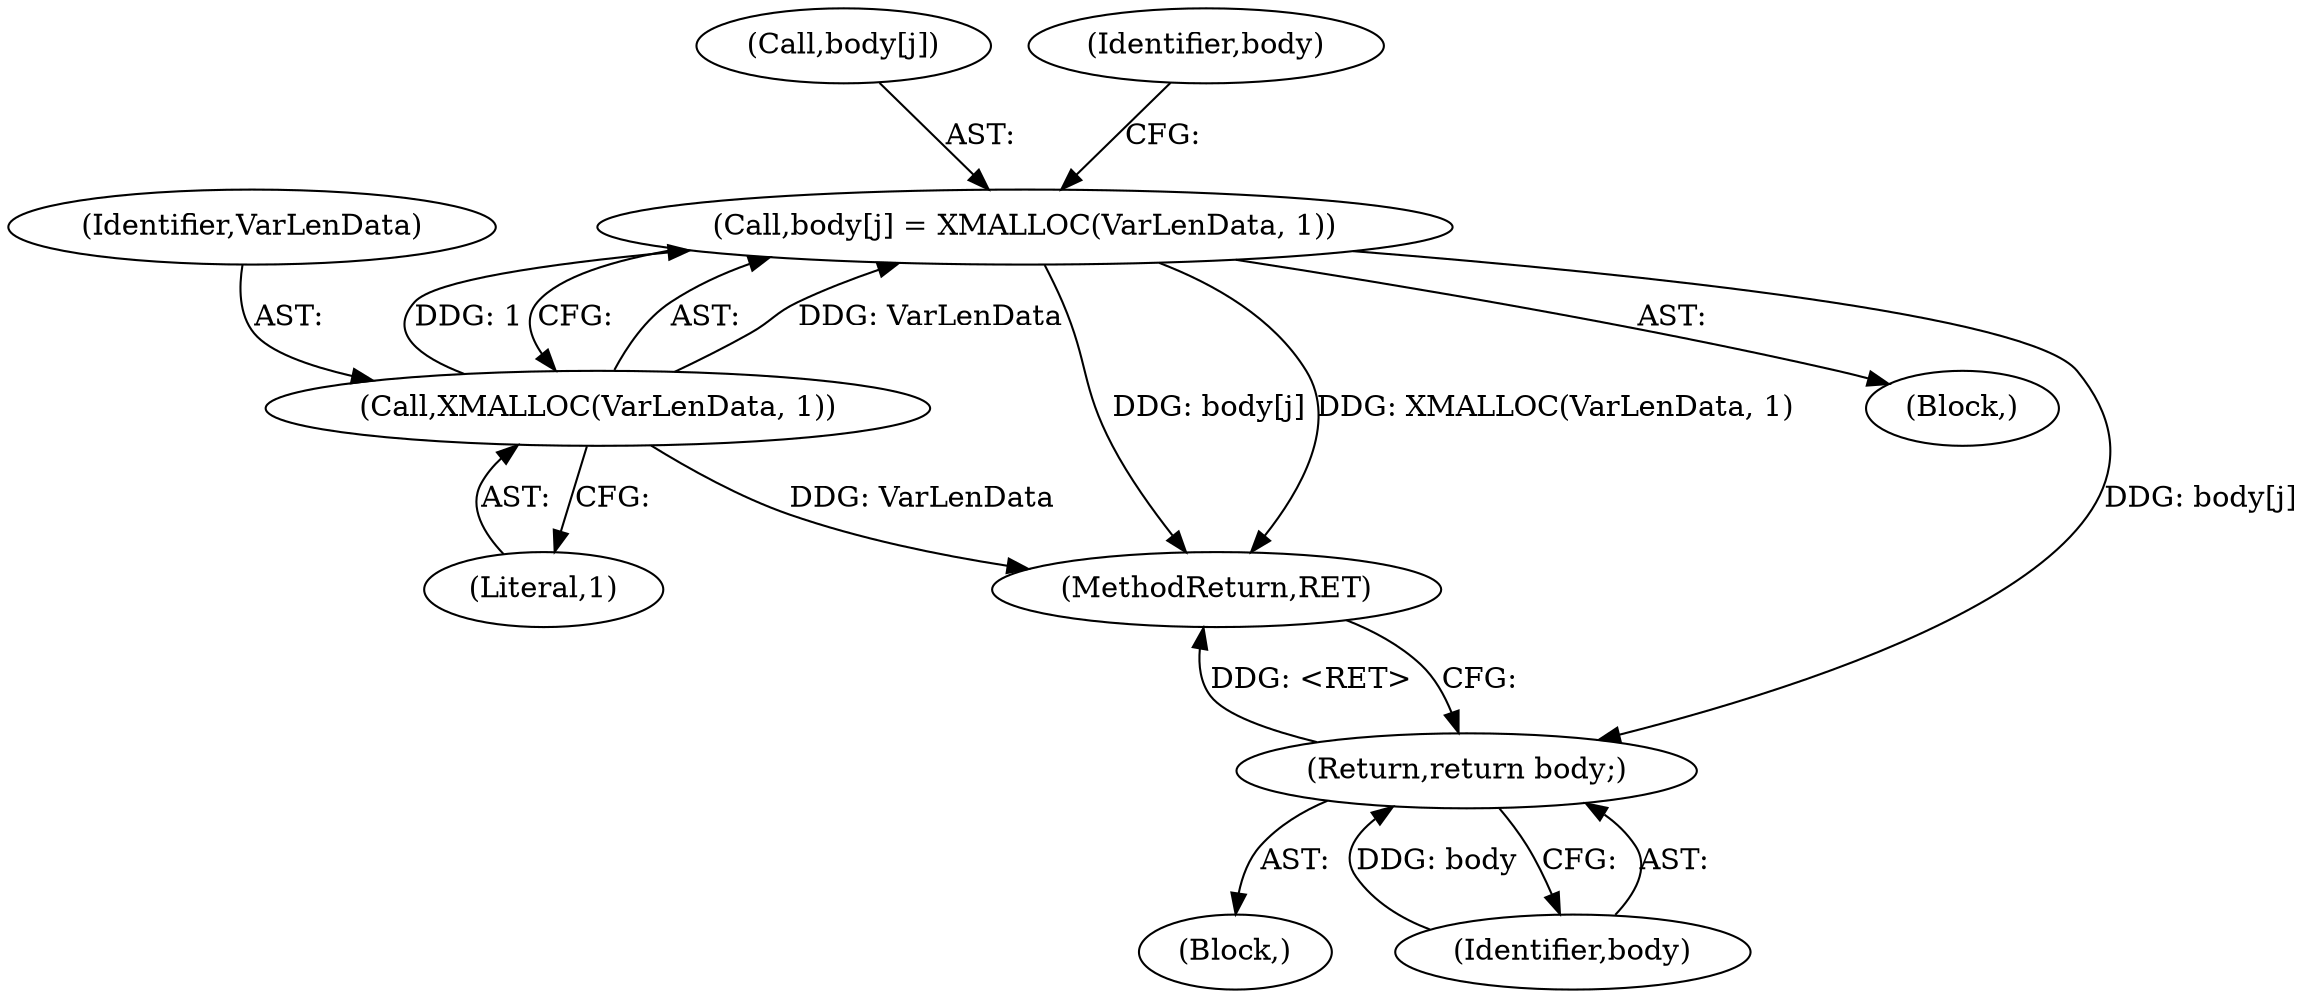 digraph "1_tnef_8dccf79857ceeb7a6d3e42c1e762e7b865d5344d_0@array" {
"1000116" [label="(Call,body[j] = XMALLOC(VarLenData, 1))"];
"1000120" [label="(Call,XMALLOC(VarLenData, 1))"];
"1000156" [label="(Return,return body;)"];
"1000158" [label="(MethodReturn,RET)"];
"1000122" [label="(Literal,1)"];
"1000102" [label="(Block,)"];
"1000117" [label="(Call,body[j])"];
"1000157" [label="(Identifier,body)"];
"1000115" [label="(Block,)"];
"1000116" [label="(Call,body[j] = XMALLOC(VarLenData, 1))"];
"1000126" [label="(Identifier,body)"];
"1000156" [label="(Return,return body;)"];
"1000121" [label="(Identifier,VarLenData)"];
"1000120" [label="(Call,XMALLOC(VarLenData, 1))"];
"1000116" -> "1000115"  [label="AST: "];
"1000116" -> "1000120"  [label="CFG: "];
"1000117" -> "1000116"  [label="AST: "];
"1000120" -> "1000116"  [label="AST: "];
"1000126" -> "1000116"  [label="CFG: "];
"1000116" -> "1000158"  [label="DDG: body[j]"];
"1000116" -> "1000158"  [label="DDG: XMALLOC(VarLenData, 1)"];
"1000120" -> "1000116"  [label="DDG: VarLenData"];
"1000120" -> "1000116"  [label="DDG: 1"];
"1000116" -> "1000156"  [label="DDG: body[j]"];
"1000120" -> "1000122"  [label="CFG: "];
"1000121" -> "1000120"  [label="AST: "];
"1000122" -> "1000120"  [label="AST: "];
"1000120" -> "1000158"  [label="DDG: VarLenData"];
"1000156" -> "1000102"  [label="AST: "];
"1000156" -> "1000157"  [label="CFG: "];
"1000157" -> "1000156"  [label="AST: "];
"1000158" -> "1000156"  [label="CFG: "];
"1000156" -> "1000158"  [label="DDG: <RET>"];
"1000157" -> "1000156"  [label="DDG: body"];
}
